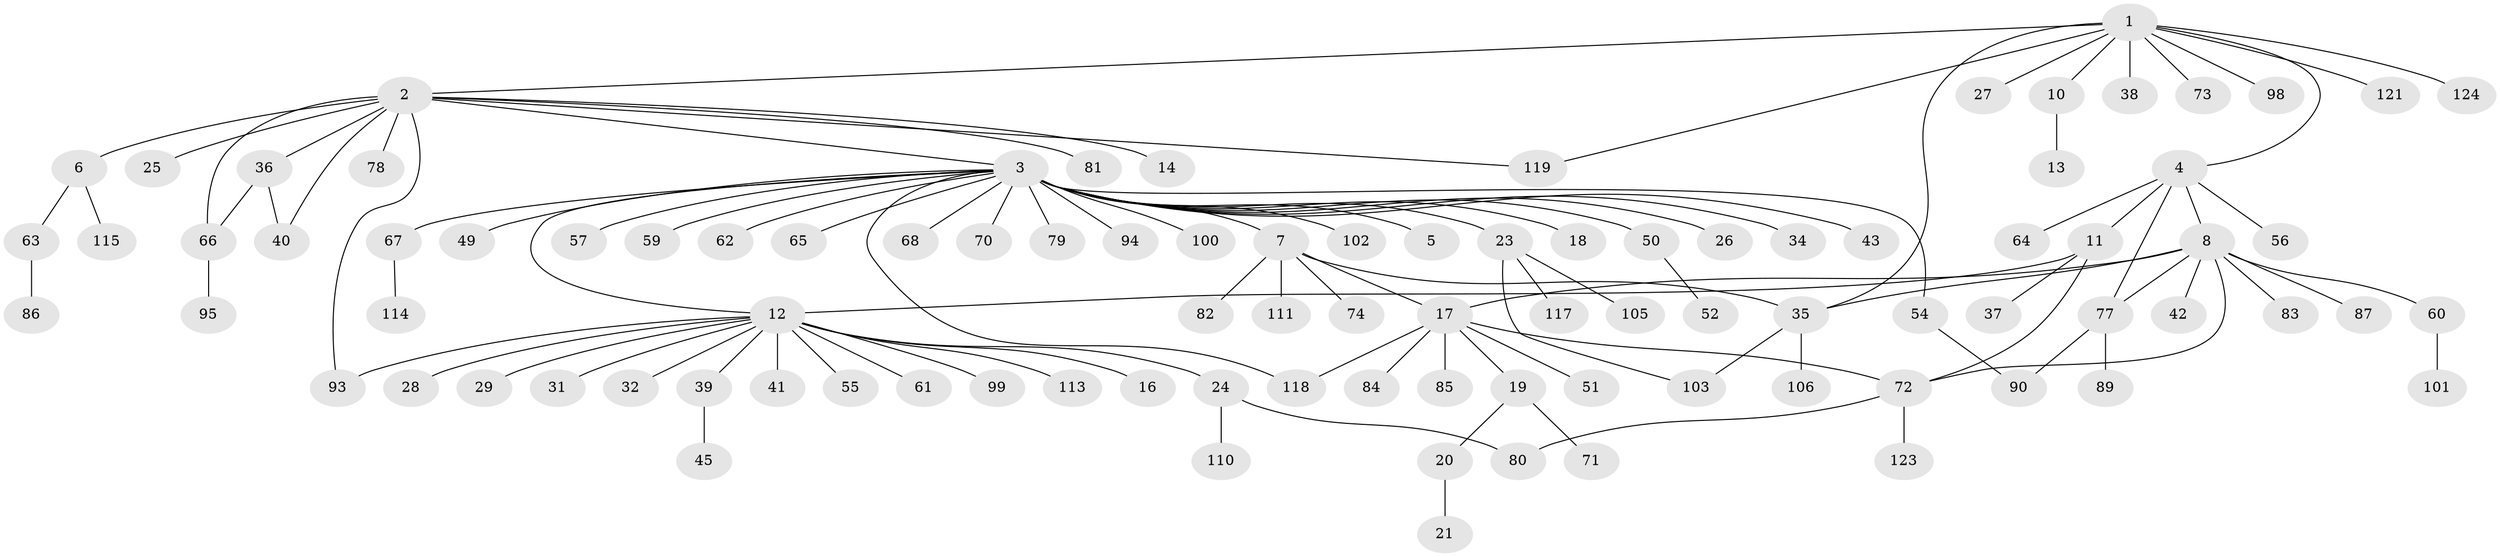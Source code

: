 // Generated by graph-tools (version 1.1) at 2025/51/02/27/25 19:51:57]
// undirected, 97 vertices, 111 edges
graph export_dot {
graph [start="1"]
  node [color=gray90,style=filled];
  1 [super="+47"];
  2 [super="+120"];
  3 [super="+30"];
  4 [super="+22"];
  5;
  6 [super="+46"];
  7 [super="+92"];
  8 [super="+9"];
  10;
  11 [super="+88"];
  12 [super="+15"];
  13 [super="+104"];
  14;
  16;
  17 [super="+53"];
  18;
  19;
  20 [super="+109"];
  21;
  23 [super="+44"];
  24;
  25;
  26;
  27;
  28 [super="+108"];
  29;
  31;
  32 [super="+33"];
  34;
  35 [super="+76"];
  36;
  37;
  38;
  39 [super="+58"];
  40;
  41;
  42;
  43;
  45 [super="+48"];
  49;
  50;
  51;
  52;
  54;
  55;
  56;
  57;
  59;
  60 [super="+75"];
  61;
  62 [super="+107"];
  63;
  64;
  65;
  66 [super="+69"];
  67;
  68 [super="+112"];
  70;
  71;
  72 [super="+91"];
  73;
  74;
  77 [super="+116"];
  78 [super="+96"];
  79;
  80 [super="+97"];
  81;
  82;
  83;
  84;
  85;
  86;
  87;
  89;
  90;
  93;
  94;
  95;
  98;
  99;
  100;
  101;
  102;
  103;
  105;
  106;
  110;
  111;
  113;
  114;
  115;
  117;
  118;
  119 [super="+122"];
  121;
  123;
  124;
  1 -- 2;
  1 -- 4;
  1 -- 10;
  1 -- 27;
  1 -- 35;
  1 -- 38;
  1 -- 73;
  1 -- 98;
  1 -- 119;
  1 -- 121;
  1 -- 124;
  2 -- 3;
  2 -- 6;
  2 -- 14;
  2 -- 25;
  2 -- 36;
  2 -- 40;
  2 -- 78;
  2 -- 81;
  2 -- 93;
  2 -- 119;
  2 -- 66;
  3 -- 5;
  3 -- 7;
  3 -- 12;
  3 -- 18;
  3 -- 23;
  3 -- 26;
  3 -- 34;
  3 -- 43;
  3 -- 49;
  3 -- 50;
  3 -- 54;
  3 -- 57;
  3 -- 59;
  3 -- 62;
  3 -- 65;
  3 -- 67;
  3 -- 68;
  3 -- 70;
  3 -- 79;
  3 -- 94;
  3 -- 100;
  3 -- 102;
  3 -- 118;
  4 -- 8;
  4 -- 11;
  4 -- 56;
  4 -- 64;
  4 -- 77;
  6 -- 63;
  6 -- 115;
  7 -- 17;
  7 -- 35;
  7 -- 74;
  7 -- 82;
  7 -- 111;
  8 -- 17;
  8 -- 42;
  8 -- 60;
  8 -- 83;
  8 -- 87;
  8 -- 72;
  8 -- 77;
  8 -- 35;
  10 -- 13;
  11 -- 12;
  11 -- 37;
  11 -- 72;
  12 -- 24;
  12 -- 29;
  12 -- 31;
  12 -- 41;
  12 -- 61;
  12 -- 93;
  12 -- 99;
  12 -- 32;
  12 -- 16;
  12 -- 113;
  12 -- 55;
  12 -- 39;
  12 -- 28;
  17 -- 19;
  17 -- 51;
  17 -- 72;
  17 -- 84;
  17 -- 85;
  17 -- 118;
  19 -- 20;
  19 -- 71;
  20 -- 21;
  23 -- 103;
  23 -- 105;
  23 -- 117;
  24 -- 80;
  24 -- 110;
  35 -- 103;
  35 -- 106;
  36 -- 40;
  36 -- 66;
  39 -- 45;
  50 -- 52;
  54 -- 90;
  60 -- 101;
  63 -- 86;
  66 -- 95;
  67 -- 114;
  72 -- 80;
  72 -- 123;
  77 -- 89;
  77 -- 90;
}
